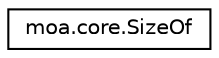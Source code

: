 digraph G
{
  edge [fontname="Helvetica",fontsize="10",labelfontname="Helvetica",labelfontsize="10"];
  node [fontname="Helvetica",fontsize="10",shape=record];
  rankdir=LR;
  Node1 [label="moa.core.SizeOf",height=0.2,width=0.4,color="black", fillcolor="white", style="filled",URL="$classmoa_1_1core_1_1SizeOf.html",tooltip="Helper class for Maxim Zakharenkov&#39;s SizeOf agent."];
}

